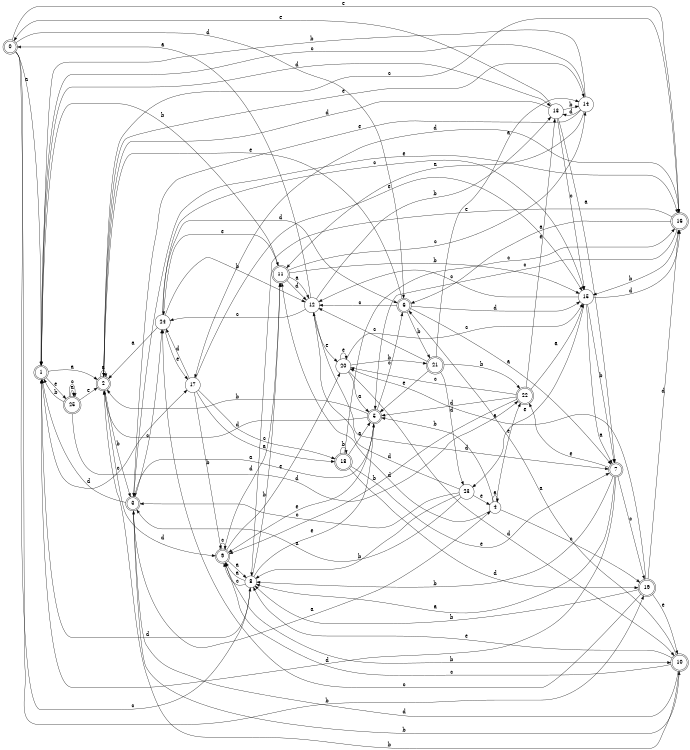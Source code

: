 digraph n21_5 {
__start0 [label="" shape="none"];

rankdir=LR;
size="8,5";

s0 [style="rounded,filled", color="black", fillcolor="white" shape="doublecircle", label="0"];
s1 [style="rounded,filled", color="black", fillcolor="white" shape="doublecircle", label="1"];
s2 [style="rounded,filled", color="black", fillcolor="white" shape="doublecircle", label="2"];
s3 [style="rounded,filled", color="black", fillcolor="white" shape="doublecircle", label="3"];
s4 [style="filled", color="black", fillcolor="white" shape="circle", label="4"];
s5 [style="rounded,filled", color="black", fillcolor="white" shape="doublecircle", label="5"];
s6 [style="rounded,filled", color="black", fillcolor="white" shape="doublecircle", label="6"];
s7 [style="rounded,filled", color="black", fillcolor="white" shape="doublecircle", label="7"];
s8 [style="filled", color="black", fillcolor="white" shape="circle", label="8"];
s9 [style="rounded,filled", color="black", fillcolor="white" shape="doublecircle", label="9"];
s10 [style="rounded,filled", color="black", fillcolor="white" shape="doublecircle", label="10"];
s11 [style="rounded,filled", color="black", fillcolor="white" shape="doublecircle", label="11"];
s12 [style="filled", color="black", fillcolor="white" shape="circle", label="12"];
s13 [style="filled", color="black", fillcolor="white" shape="circle", label="13"];
s14 [style="filled", color="black", fillcolor="white" shape="circle", label="14"];
s15 [style="filled", color="black", fillcolor="white" shape="circle", label="15"];
s16 [style="rounded,filled", color="black", fillcolor="white" shape="doublecircle", label="16"];
s17 [style="filled", color="black", fillcolor="white" shape="circle", label="17"];
s18 [style="rounded,filled", color="black", fillcolor="white" shape="doublecircle", label="18"];
s19 [style="rounded,filled", color="black", fillcolor="white" shape="doublecircle", label="19"];
s20 [style="filled", color="black", fillcolor="white" shape="circle", label="20"];
s21 [style="rounded,filled", color="black", fillcolor="white" shape="doublecircle", label="21"];
s22 [style="rounded,filled", color="black", fillcolor="white" shape="doublecircle", label="22"];
s23 [style="filled", color="black", fillcolor="white" shape="circle", label="23"];
s24 [style="filled", color="black", fillcolor="white" shape="circle", label="24"];
s25 [style="rounded,filled", color="black", fillcolor="white" shape="doublecircle", label="25"];
s0 -> s1 [label="a"];
s0 -> s19 [label="b"];
s0 -> s8 [label="c"];
s0 -> s6 [label="d"];
s0 -> s16 [label="e"];
s1 -> s2 [label="a"];
s1 -> s11 [label="b"];
s1 -> s17 [label="c"];
s1 -> s13 [label="d"];
s1 -> s25 [label="e"];
s2 -> s2 [label="a"];
s2 -> s3 [label="b"];
s2 -> s16 [label="c"];
s2 -> s9 [label="d"];
s2 -> s14 [label="e"];
s3 -> s4 [label="a"];
s3 -> s10 [label="b"];
s3 -> s24 [label="c"];
s3 -> s1 [label="d"];
s3 -> s16 [label="e"];
s4 -> s4 [label="a"];
s4 -> s5 [label="b"];
s4 -> s19 [label="c"];
s4 -> s11 [label="d"];
s4 -> s22 [label="e"];
s5 -> s3 [label="a"];
s5 -> s2 [label="b"];
s5 -> s6 [label="c"];
s5 -> s2 [label="d"];
s5 -> s9 [label="e"];
s6 -> s7 [label="a"];
s6 -> s21 [label="b"];
s6 -> s12 [label="c"];
s6 -> s15 [label="d"];
s6 -> s2 [label="e"];
s7 -> s8 [label="a"];
s7 -> s8 [label="b"];
s7 -> s19 [label="c"];
s7 -> s1 [label="d"];
s7 -> s22 [label="e"];
s8 -> s9 [label="a"];
s8 -> s11 [label="b"];
s8 -> s9 [label="c"];
s8 -> s1 [label="d"];
s8 -> s5 [label="e"];
s9 -> s8 [label="a"];
s9 -> s10 [label="b"];
s9 -> s9 [label="c"];
s9 -> s11 [label="d"];
s9 -> s20 [label="e"];
s10 -> s6 [label="a"];
s10 -> s2 [label="b"];
s10 -> s9 [label="c"];
s10 -> s3 [label="d"];
s10 -> s8 [label="e"];
s11 -> s12 [label="a"];
s11 -> s15 [label="b"];
s11 -> s14 [label="c"];
s11 -> s12 [label="d"];
s11 -> s24 [label="e"];
s12 -> s0 [label="a"];
s12 -> s13 [label="b"];
s12 -> s24 [label="c"];
s12 -> s7 [label="d"];
s12 -> s20 [label="e"];
s13 -> s7 [label="a"];
s13 -> s14 [label="b"];
s13 -> s15 [label="c"];
s13 -> s2 [label="d"];
s13 -> s0 [label="e"];
s14 -> s11 [label="a"];
s14 -> s1 [label="b"];
s14 -> s1 [label="c"];
s14 -> s13 [label="d"];
s14 -> s3 [label="e"];
s15 -> s7 [label="a"];
s15 -> s7 [label="b"];
s15 -> s12 [label="c"];
s15 -> s16 [label="d"];
s15 -> s23 [label="e"];
s16 -> s6 [label="a"];
s16 -> s15 [label="b"];
s16 -> s5 [label="c"];
s16 -> s17 [label="d"];
s16 -> s8 [label="e"];
s17 -> s18 [label="a"];
s17 -> s9 [label="b"];
s17 -> s18 [label="c"];
s17 -> s24 [label="d"];
s17 -> s15 [label="e"];
s18 -> s5 [label="a"];
s18 -> s18 [label="b"];
s18 -> s16 [label="c"];
s18 -> s19 [label="d"];
s18 -> s7 [label="e"];
s19 -> s20 [label="a"];
s19 -> s8 [label="b"];
s19 -> s24 [label="c"];
s19 -> s16 [label="d"];
s19 -> s10 [label="e"];
s20 -> s5 [label="a"];
s20 -> s21 [label="b"];
s20 -> s15 [label="c"];
s20 -> s10 [label="d"];
s20 -> s20 [label="e"];
s21 -> s14 [label="a"];
s21 -> s22 [label="b"];
s21 -> s12 [label="c"];
s21 -> s23 [label="d"];
s21 -> s5 [label="e"];
s22 -> s15 [label="a"];
s22 -> s9 [label="b"];
s22 -> s20 [label="c"];
s22 -> s5 [label="d"];
s22 -> s13 [label="e"];
s23 -> s3 [label="a"];
s23 -> s8 [label="b"];
s23 -> s3 [label="c"];
s23 -> s12 [label="d"];
s23 -> s4 [label="e"];
s24 -> s2 [label="a"];
s24 -> s12 [label="b"];
s24 -> s15 [label="c"];
s24 -> s6 [label="d"];
s24 -> s17 [label="e"];
s25 -> s25 [label="a"];
s25 -> s1 [label="b"];
s25 -> s25 [label="c"];
s25 -> s22 [label="d"];
s25 -> s2 [label="e"];

}